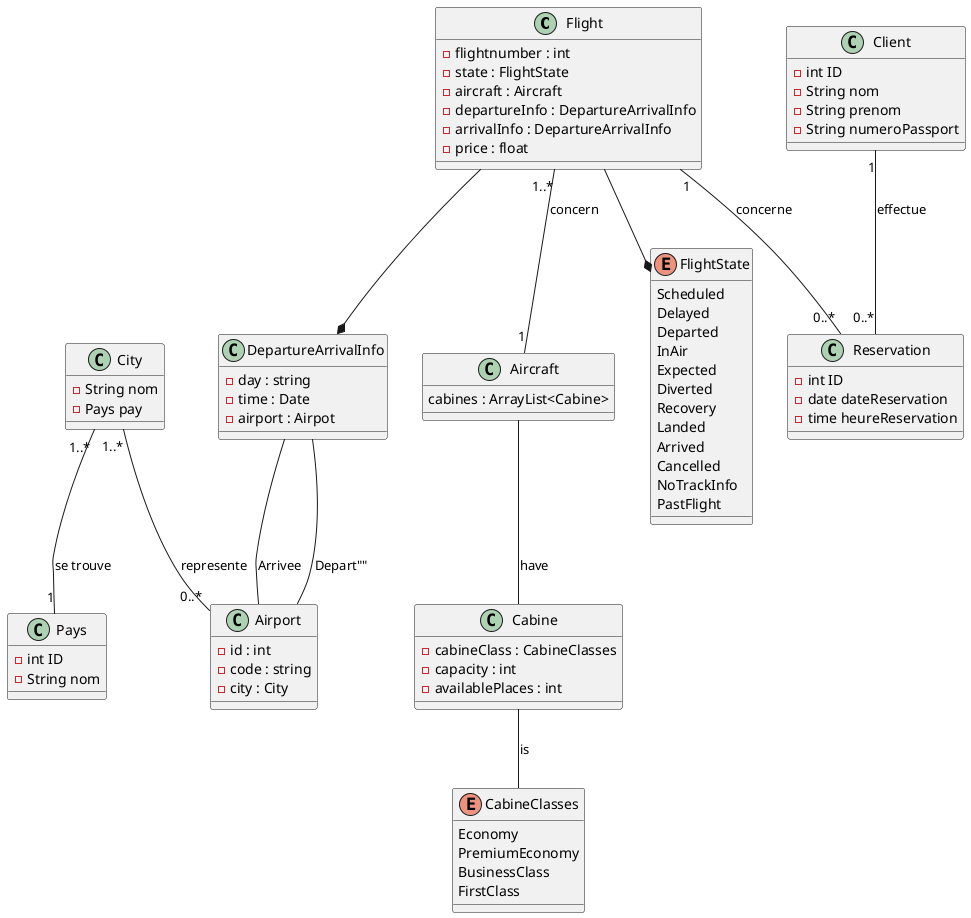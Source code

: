 @startuml Vols
class Flight{
    - flightnumber : int 
    - state : FlightState
    - aircraft : Aircraft
    - departureInfo : DepartureArrivalInfo
    - arrivalInfo : DepartureArrivalInfo
    - price : float
}
class DepartureArrivalInfo{
    - day : string
    - time : Date
    - airport : Airpot
}
enum FlightState{
    Scheduled
    Delayed
    Departed
    InAir
    Expected
    Diverted
    Recovery
    Landed
    Arrived
    Cancelled
    NoTrackInfo
    PastFlight
}
class Reservation{
    -int ID
    -date dateReservation
    -time heureReservation
}
class Client{
    -int ID
    -String nom
    -String prenom
    -String numeroPassport
}
class Airport{
    - id : int
    - code : string
    - city : City
}
class City{
    -String nom
    -Pays pay
}
class Cabine{
    - cabineClass : CabineClasses
    - capacity : int
    - availablePlaces : int
}
enum CabineClasses{
    Economy
    PremiumEconomy
    BusinessClass
    FirstClass
}
class Aircraft{
    cabines : ArrayList<Cabine>
}
class Pays{
    -int ID
    -String nom
}

Flight "1" -- "0..*" Reservation :concerne 
Client "1" -- "0..*" Reservation :effectue 
Flight "1..*" -- "1" Aircraft :concern
City "1..*" -- "0..*" Airport :represente
City "1..*" -- "1" Pays :se trouve
Flight --* DepartureArrivalInfo
Flight --* FlightState
DepartureArrivalInfo -- Airport : Depart""
Airport -- DepartureArrivalInfo : "Arrivee"
Aircraft -- Cabine : "have"
Cabine -- CabineClasses : "is"
@enduml